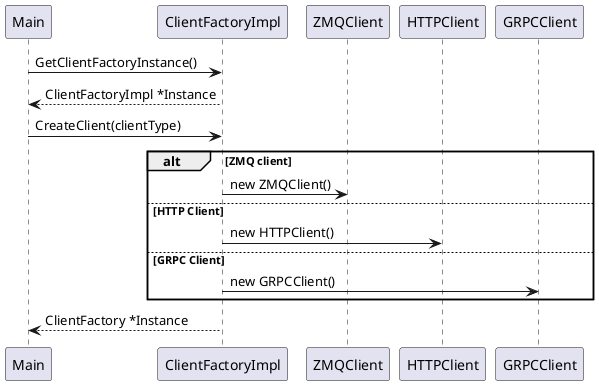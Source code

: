 @startuml
Main -> ClientFactoryImpl: GetClientFactoryInstance()
ClientFactoryImpl --> Main: ClientFactoryImpl *Instance
Main -> ClientFactoryImpl: CreateClient(clientType)
alt ZMQ client
ClientFactoryImpl -> ZMQClient: new ZMQClient()
else HTTP Client
ClientFactoryImpl -> HTTPClient: new HTTPClient()
else GRPC Client
ClientFactoryImpl -> GRPCClient: new GRPCClient()
end

ClientFactoryImpl --> Main: ClientFactory *Instance

@enduml